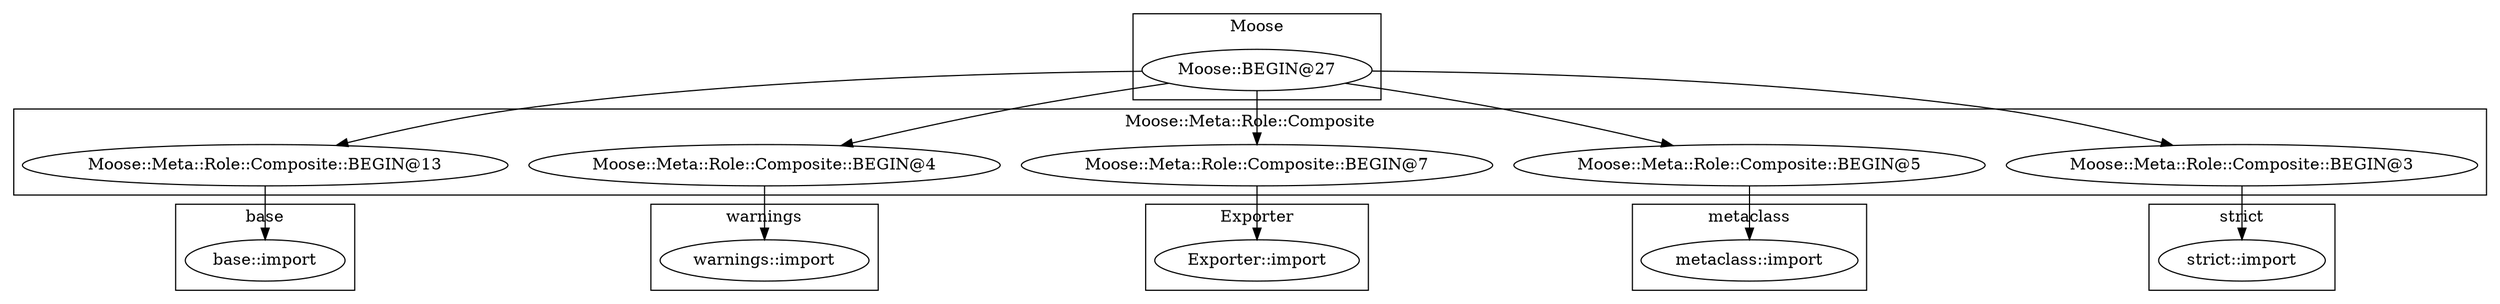 digraph {
graph [overlap=false]
subgraph cluster_Moose_Meta_Role_Composite {
	label="Moose::Meta::Role::Composite";
	"Moose::Meta::Role::Composite::BEGIN@13";
	"Moose::Meta::Role::Composite::BEGIN@4";
	"Moose::Meta::Role::Composite::BEGIN@7";
	"Moose::Meta::Role::Composite::BEGIN@5";
	"Moose::Meta::Role::Composite::BEGIN@3";
}
subgraph cluster_warnings {
	label="warnings";
	"warnings::import";
}
subgraph cluster_Moose {
	label="Moose";
	"Moose::BEGIN@27";
}
subgraph cluster_metaclass {
	label="metaclass";
	"metaclass::import";
}
subgraph cluster_base {
	label="base";
	"base::import";
}
subgraph cluster_strict {
	label="strict";
	"strict::import";
}
subgraph cluster_Exporter {
	label="Exporter";
	"Exporter::import";
}
"Moose::Meta::Role::Composite::BEGIN@7" -> "Exporter::import";
"Moose::BEGIN@27" -> "Moose::Meta::Role::Composite::BEGIN@4";
"Moose::BEGIN@27" -> "Moose::Meta::Role::Composite::BEGIN@3";
"Moose::Meta::Role::Composite::BEGIN@5" -> "metaclass::import";
"Moose::Meta::Role::Composite::BEGIN@13" -> "base::import";
"Moose::Meta::Role::Composite::BEGIN@4" -> "warnings::import";
"Moose::BEGIN@27" -> "Moose::Meta::Role::Composite::BEGIN@5";
"Moose::BEGIN@27" -> "Moose::Meta::Role::Composite::BEGIN@7";
"Moose::BEGIN@27" -> "Moose::Meta::Role::Composite::BEGIN@13";
"Moose::Meta::Role::Composite::BEGIN@3" -> "strict::import";
}
